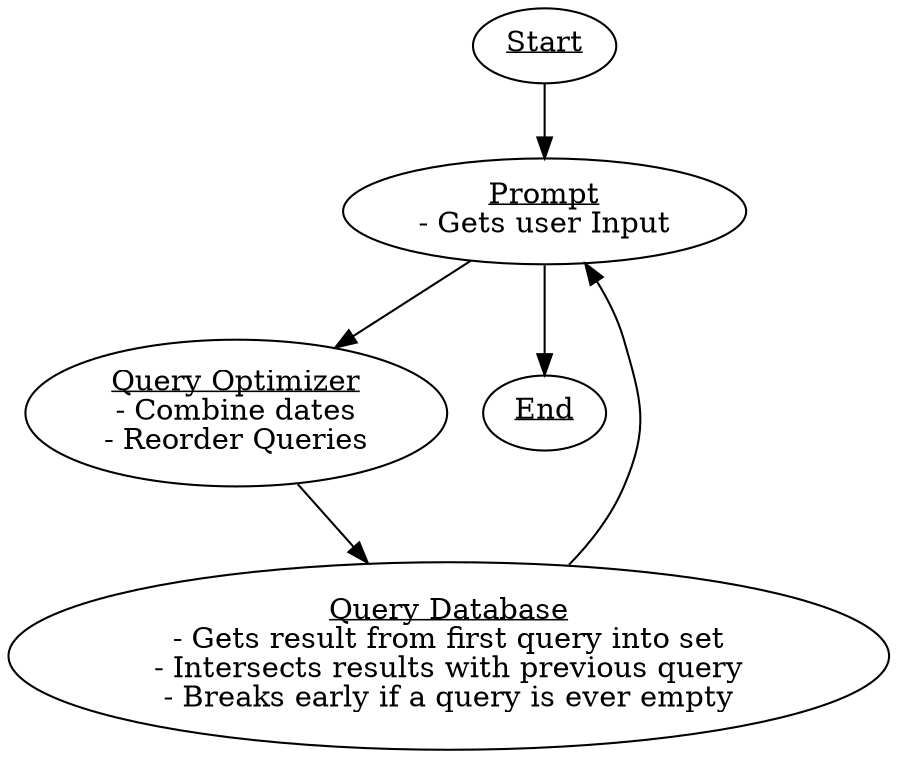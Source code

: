 digraph {
    start [label=<<u>Start</u>>];

    prompt [label=<<u>Prompt</u><br/>
- Gets user Input>];

    optimizer [label=<<u>Query Optimizer</u><br/>
- Combine dates<br/>
- Reorder Queries>];

    query_database [label=<<u>Query Database</u><br/>
- Gets result from first query into set<br/>
- Intersects results with previous query<br/>
- Breaks early if a query is ever empty>];

    end [label=<<u>End</u>>];

    start -> prompt;
    prompt -> optimizer;
    optimizer -> query_database;
    query_database -> prompt;
    prompt -> end;
}
